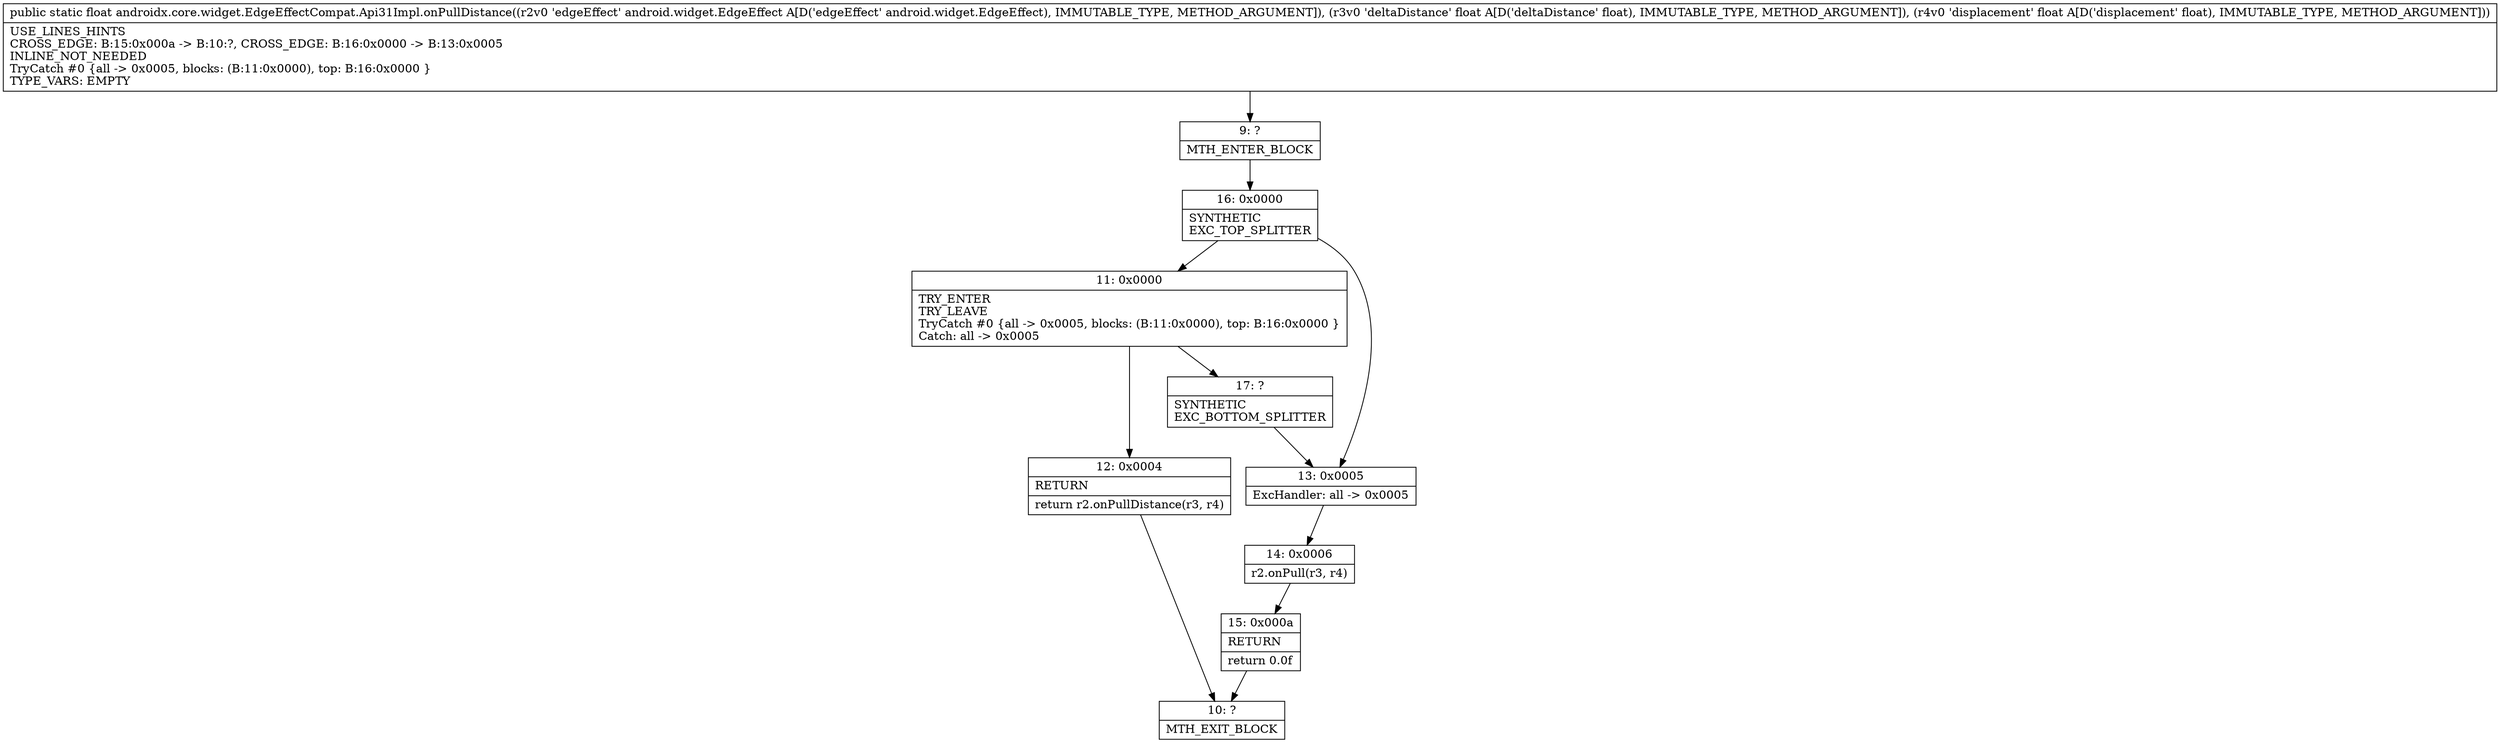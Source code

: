 digraph "CFG forandroidx.core.widget.EdgeEffectCompat.Api31Impl.onPullDistance(Landroid\/widget\/EdgeEffect;FF)F" {
Node_9 [shape=record,label="{9\:\ ?|MTH_ENTER_BLOCK\l}"];
Node_16 [shape=record,label="{16\:\ 0x0000|SYNTHETIC\lEXC_TOP_SPLITTER\l}"];
Node_11 [shape=record,label="{11\:\ 0x0000|TRY_ENTER\lTRY_LEAVE\lTryCatch #0 \{all \-\> 0x0005, blocks: (B:11:0x0000), top: B:16:0x0000 \}\lCatch: all \-\> 0x0005\l}"];
Node_12 [shape=record,label="{12\:\ 0x0004|RETURN\l|return r2.onPullDistance(r3, r4)\l}"];
Node_10 [shape=record,label="{10\:\ ?|MTH_EXIT_BLOCK\l}"];
Node_17 [shape=record,label="{17\:\ ?|SYNTHETIC\lEXC_BOTTOM_SPLITTER\l}"];
Node_13 [shape=record,label="{13\:\ 0x0005|ExcHandler: all \-\> 0x0005\l}"];
Node_14 [shape=record,label="{14\:\ 0x0006|r2.onPull(r3, r4)\l}"];
Node_15 [shape=record,label="{15\:\ 0x000a|RETURN\l|return 0.0f\l}"];
MethodNode[shape=record,label="{public static float androidx.core.widget.EdgeEffectCompat.Api31Impl.onPullDistance((r2v0 'edgeEffect' android.widget.EdgeEffect A[D('edgeEffect' android.widget.EdgeEffect), IMMUTABLE_TYPE, METHOD_ARGUMENT]), (r3v0 'deltaDistance' float A[D('deltaDistance' float), IMMUTABLE_TYPE, METHOD_ARGUMENT]), (r4v0 'displacement' float A[D('displacement' float), IMMUTABLE_TYPE, METHOD_ARGUMENT]))  | USE_LINES_HINTS\lCROSS_EDGE: B:15:0x000a \-\> B:10:?, CROSS_EDGE: B:16:0x0000 \-\> B:13:0x0005\lINLINE_NOT_NEEDED\lTryCatch #0 \{all \-\> 0x0005, blocks: (B:11:0x0000), top: B:16:0x0000 \}\lTYPE_VARS: EMPTY\l}"];
MethodNode -> Node_9;Node_9 -> Node_16;
Node_16 -> Node_11;
Node_16 -> Node_13;
Node_11 -> Node_12;
Node_11 -> Node_17;
Node_12 -> Node_10;
Node_17 -> Node_13;
Node_13 -> Node_14;
Node_14 -> Node_15;
Node_15 -> Node_10;
}

